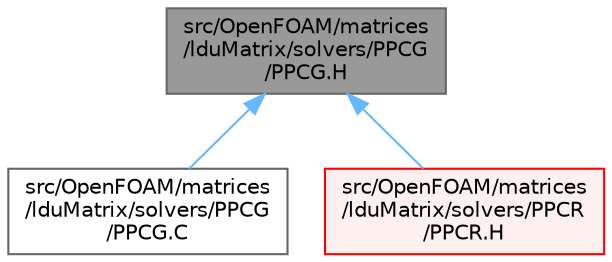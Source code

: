 digraph "src/OpenFOAM/matrices/lduMatrix/solvers/PPCG/PPCG.H"
{
 // LATEX_PDF_SIZE
  bgcolor="transparent";
  edge [fontname=Helvetica,fontsize=10,labelfontname=Helvetica,labelfontsize=10];
  node [fontname=Helvetica,fontsize=10,shape=box,height=0.2,width=0.4];
  Node1 [id="Node000001",label="src/OpenFOAM/matrices\l/lduMatrix/solvers/PPCG\l/PPCG.H",height=0.2,width=0.4,color="gray40", fillcolor="grey60", style="filled", fontcolor="black",tooltip=" "];
  Node1 -> Node2 [id="edge1_Node000001_Node000002",dir="back",color="steelblue1",style="solid",tooltip=" "];
  Node2 [id="Node000002",label="src/OpenFOAM/matrices\l/lduMatrix/solvers/PPCG\l/PPCG.C",height=0.2,width=0.4,color="grey40", fillcolor="white", style="filled",URL="$PPCG_8C.html",tooltip=" "];
  Node1 -> Node3 [id="edge2_Node000001_Node000003",dir="back",color="steelblue1",style="solid",tooltip=" "];
  Node3 [id="Node000003",label="src/OpenFOAM/matrices\l/lduMatrix/solvers/PPCR\l/PPCR.H",height=0.2,width=0.4,color="red", fillcolor="#FFF0F0", style="filled",URL="$PPCR_8H.html",tooltip=" "];
}
